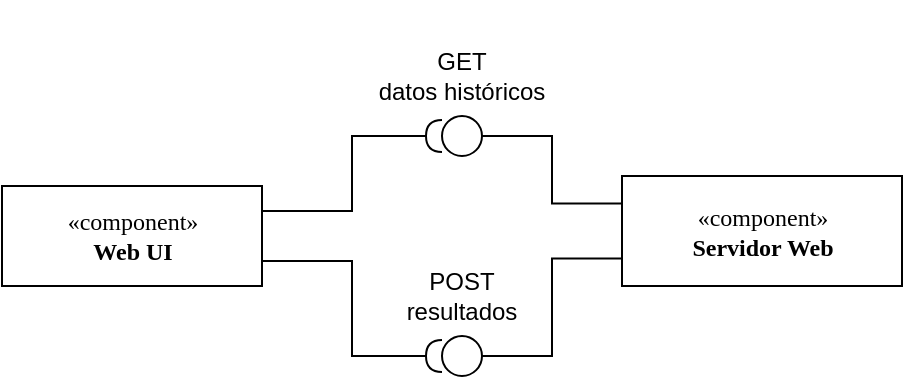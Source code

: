 <mxfile scale="1" border="0" version="24.7.12">
  <diagram name="Page-1" id="5f0bae14-7c28-e335-631c-24af17079c00">
    <mxGraphModel dx="989" dy="1368" grid="1" gridSize="10" guides="1" tooltips="1" connect="1" arrows="1" fold="1" page="1" pageScale="1" pageWidth="1100" pageHeight="850" background="none" math="0" shadow="0">
      <root>
        <mxCell id="0" />
        <mxCell id="1" parent="0" />
        <mxCell id="j04bA0JASIezEfK0GSP5-2" value="" style="rounded=0;orthogonalLoop=1;jettySize=auto;html=1;endArrow=halfCircle;endFill=0;endSize=6;strokeWidth=1;sketch=0;fontSize=12;exitX=1;exitY=0.75;exitDx=0;exitDy=0;edgeStyle=orthogonalEdgeStyle;entryX=0;entryY=0.5;entryDx=0;entryDy=0;" parent="1" source="j04bA0JASIezEfK0GSP5-18" edge="1" target="j04bA0JASIezEfK0GSP5-43">
          <mxGeometry relative="1" as="geometry">
            <mxPoint x="595" y="-315" as="sourcePoint" />
            <mxPoint x="518" y="-260" as="targetPoint" />
          </mxGeometry>
        </mxCell>
        <mxCell id="j04bA0JASIezEfK0GSP5-3" value="" style="ellipse;whiteSpace=wrap;html=1;align=center;aspect=fixed;fillColor=none;strokeColor=none;resizable=0;perimeter=centerPerimeter;rotatable=0;allowArrows=0;points=[];outlineConnect=1;" parent="1" vertex="1">
          <mxGeometry x="570" y="-320" width="10" height="10" as="geometry" />
        </mxCell>
        <mxCell id="j04bA0JASIezEfK0GSP5-4" value="&lt;div&gt;«component»&lt;/div&gt;&lt;div&gt;&lt;b&gt;Servidor Web&lt;/b&gt;&lt;br&gt;&lt;/div&gt;" style="html=1;rounded=0;shadow=0;comic=0;labelBackgroundColor=none;strokeWidth=1;fontFamily=Verdana;fontSize=12;align=center;" parent="1" vertex="1">
          <mxGeometry x="610" y="-360" width="140" height="55" as="geometry" />
        </mxCell>
        <mxCell id="j04bA0JASIezEfK0GSP5-18" value="&lt;div&gt;«component»&lt;/div&gt;&lt;div&gt;&lt;b&gt;Web UI&lt;/b&gt;&lt;br&gt;&lt;/div&gt;" style="html=1;rounded=0;shadow=0;comic=0;labelBackgroundColor=none;strokeWidth=1;fontFamily=Verdana;fontSize=12;align=center;" parent="1" vertex="1">
          <mxGeometry x="300" y="-355" width="130" height="50" as="geometry" />
        </mxCell>
        <mxCell id="j04bA0JASIezEfK0GSP5-45" value="" style="edgeStyle=elbowEdgeStyle;rounded=0;html=1;labelBackgroundColor=none;startArrow=none;startFill=0;startSize=8;endArrow=none;endFill=0;endSize=16;fontFamily=Verdana;fontSize=12;entryX=0;entryY=0.75;entryDx=0;entryDy=0;" parent="1" source="j04bA0JASIezEfK0GSP5-43" target="j04bA0JASIezEfK0GSP5-4" edge="1">
          <mxGeometry relative="1" as="geometry">
            <mxPoint x="410" y="-500" as="sourcePoint" />
            <mxPoint x="460" y="-350" as="targetPoint" />
            <Array as="points" />
          </mxGeometry>
        </mxCell>
        <mxCell id="j04bA0JASIezEfK0GSP5-42" value="" style="group" parent="1" vertex="1" connectable="0">
          <mxGeometry x="470" y="-310" width="100" height="50" as="geometry" />
        </mxCell>
        <mxCell id="j04bA0JASIezEfK0GSP5-43" value="" style="ellipse;whiteSpace=wrap;html=1;rounded=0;shadow=0;comic=0;labelBackgroundColor=none;strokeWidth=1;fontFamily=Verdana;fontSize=12;align=center;" parent="j04bA0JASIezEfK0GSP5-42" vertex="1">
          <mxGeometry x="50" y="30" width="20" height="20" as="geometry" />
        </mxCell>
        <mxCell id="j04bA0JASIezEfK0GSP5-30" value="POST resultados" style="text;html=1;align=center;verticalAlign=middle;whiteSpace=wrap;rounded=0;" parent="j04bA0JASIezEfK0GSP5-42" vertex="1">
          <mxGeometry x="20" y="-5" width="80" height="30" as="geometry" />
        </mxCell>
        <mxCell id="4UWusVPtcx5rwWdA8fh--11" value="" style="rounded=0;orthogonalLoop=1;jettySize=auto;html=1;endArrow=halfCircle;endFill=0;endSize=6;strokeWidth=1;sketch=0;fontSize=12;exitX=1;exitY=0.25;exitDx=0;exitDy=0;edgeStyle=orthogonalEdgeStyle;entryX=0;entryY=0.5;entryDx=0;entryDy=0;" edge="1" parent="1" target="4UWusVPtcx5rwWdA8fh--15" source="j04bA0JASIezEfK0GSP5-18">
          <mxGeometry relative="1" as="geometry">
            <mxPoint x="430" y="-357.5" as="sourcePoint" />
            <mxPoint x="518" y="-387.5" as="targetPoint" />
          </mxGeometry>
        </mxCell>
        <mxCell id="4UWusVPtcx5rwWdA8fh--12" value="" style="ellipse;whiteSpace=wrap;html=1;align=center;aspect=fixed;fillColor=none;strokeColor=none;resizable=0;perimeter=centerPerimeter;rotatable=0;allowArrows=0;points=[];outlineConnect=1;" vertex="1" parent="1">
          <mxGeometry x="570" y="-447.5" width="10" height="10" as="geometry" />
        </mxCell>
        <mxCell id="4UWusVPtcx5rwWdA8fh--13" value="" style="edgeStyle=elbowEdgeStyle;rounded=0;html=1;labelBackgroundColor=none;startArrow=none;startFill=0;startSize=8;endArrow=none;endFill=0;endSize=16;fontFamily=Verdana;fontSize=12;entryX=0;entryY=0.25;entryDx=0;entryDy=0;" edge="1" parent="1" source="4UWusVPtcx5rwWdA8fh--15" target="j04bA0JASIezEfK0GSP5-4">
          <mxGeometry relative="1" as="geometry">
            <mxPoint x="410" y="-627.5" as="sourcePoint" />
            <mxPoint x="620.0" y="-355" as="targetPoint" />
            <Array as="points" />
          </mxGeometry>
        </mxCell>
        <mxCell id="4UWusVPtcx5rwWdA8fh--14" value="" style="group" vertex="1" connectable="0" parent="1">
          <mxGeometry x="470" y="-420" width="110" height="50" as="geometry" />
        </mxCell>
        <mxCell id="4UWusVPtcx5rwWdA8fh--15" value="" style="ellipse;whiteSpace=wrap;html=1;rounded=0;shadow=0;comic=0;labelBackgroundColor=none;strokeWidth=1;fontFamily=Verdana;fontSize=12;align=center;" vertex="1" parent="4UWusVPtcx5rwWdA8fh--14">
          <mxGeometry x="50" y="30" width="20" height="20" as="geometry" />
        </mxCell>
        <mxCell id="4UWusVPtcx5rwWdA8fh--16" value="&lt;div&gt;GET&lt;/div&gt;&lt;div&gt;datos históricos&lt;br&gt;&lt;/div&gt;" style="text;html=1;align=center;verticalAlign=middle;whiteSpace=wrap;rounded=0;" vertex="1" parent="4UWusVPtcx5rwWdA8fh--14">
          <mxGeometry x="10" y="-5" width="100" height="30" as="geometry" />
        </mxCell>
      </root>
    </mxGraphModel>
  </diagram>
</mxfile>
